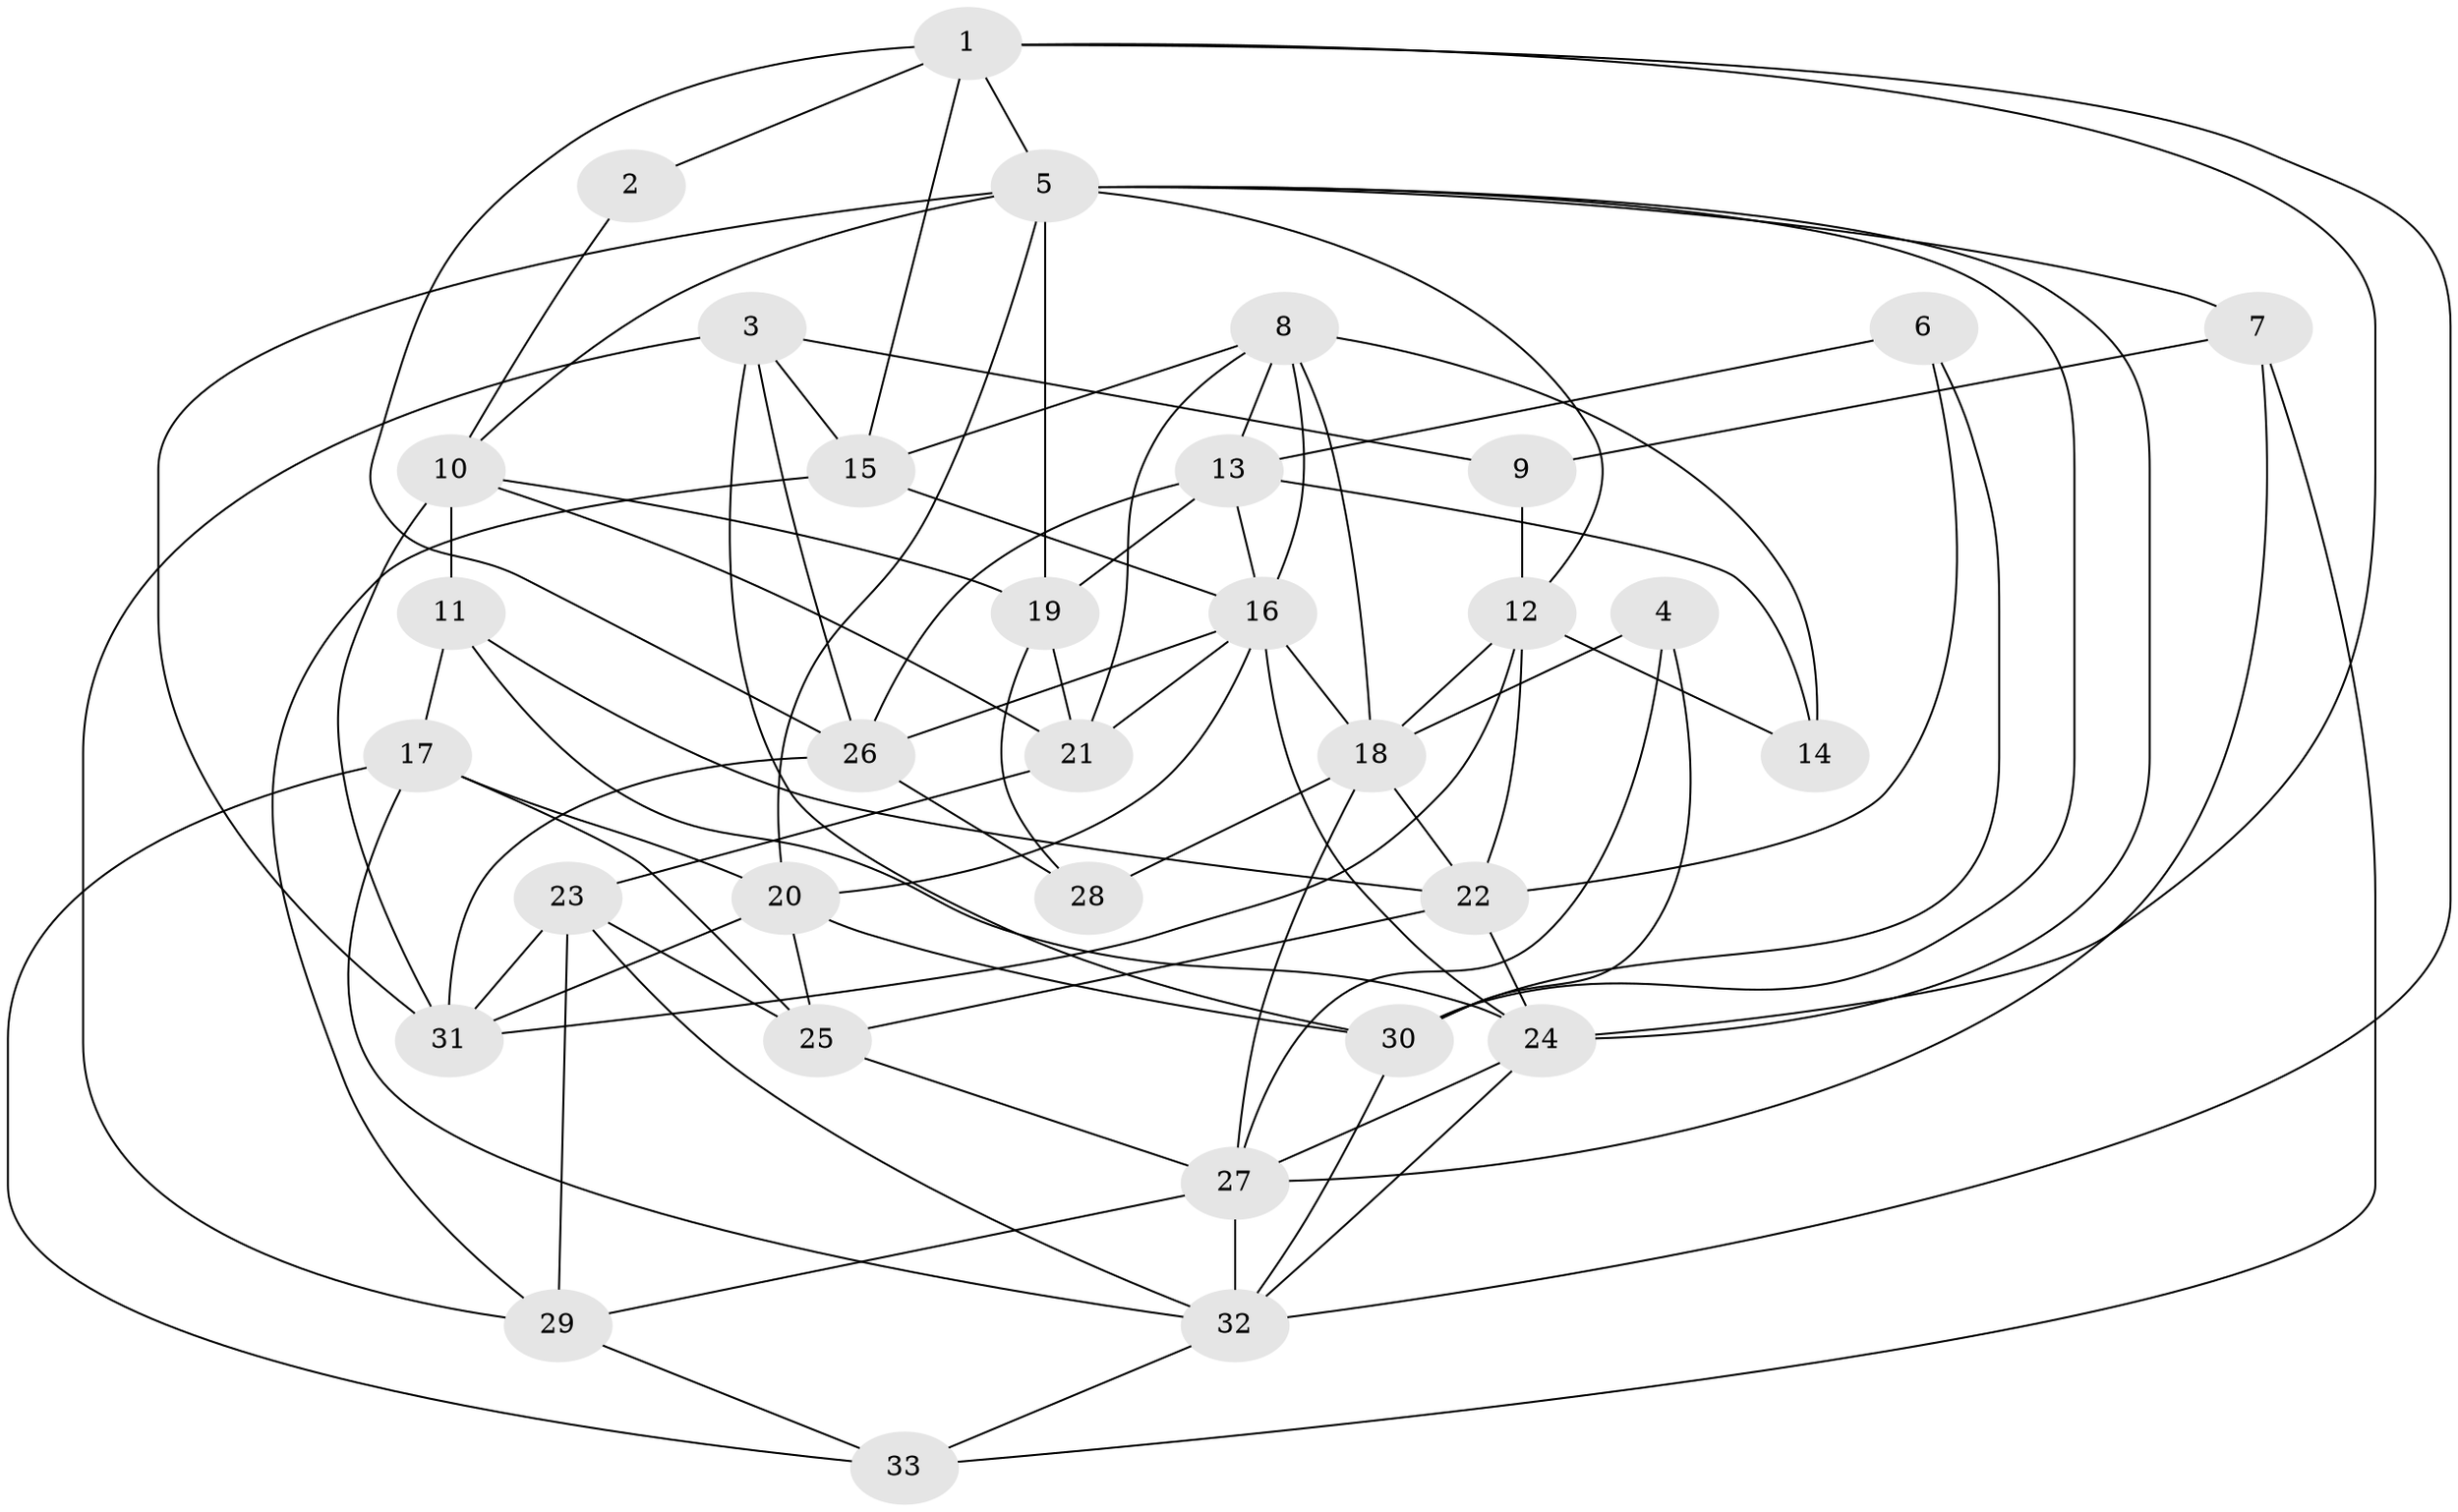 // original degree distribution, {4: 0.3114754098360656, 3: 0.2786885245901639, 5: 0.16393442622950818, 2: 0.09836065573770492, 6: 0.13114754098360656, 7: 0.01639344262295082}
// Generated by graph-tools (version 1.1) at 2025/26/03/09/25 03:26:19]
// undirected, 33 vertices, 87 edges
graph export_dot {
graph [start="1"]
  node [color=gray90,style=filled];
  1;
  2;
  3;
  4;
  5;
  6;
  7;
  8;
  9;
  10;
  11;
  12;
  13;
  14;
  15;
  16;
  17;
  18;
  19;
  20;
  21;
  22;
  23;
  24;
  25;
  26;
  27;
  28;
  29;
  30;
  31;
  32;
  33;
  1 -- 2 [weight=1.0];
  1 -- 5 [weight=1.0];
  1 -- 15 [weight=1.0];
  1 -- 24 [weight=1.0];
  1 -- 26 [weight=1.0];
  1 -- 32 [weight=1.0];
  2 -- 10 [weight=1.0];
  3 -- 9 [weight=1.0];
  3 -- 15 [weight=1.0];
  3 -- 26 [weight=1.0];
  3 -- 29 [weight=1.0];
  3 -- 30 [weight=1.0];
  4 -- 18 [weight=1.0];
  4 -- 27 [weight=1.0];
  4 -- 30 [weight=1.0];
  5 -- 7 [weight=1.0];
  5 -- 10 [weight=1.0];
  5 -- 12 [weight=1.0];
  5 -- 19 [weight=1.0];
  5 -- 20 [weight=1.0];
  5 -- 24 [weight=1.0];
  5 -- 30 [weight=1.0];
  5 -- 31 [weight=1.0];
  6 -- 13 [weight=1.0];
  6 -- 22 [weight=1.0];
  6 -- 30 [weight=1.0];
  7 -- 9 [weight=1.0];
  7 -- 27 [weight=1.0];
  7 -- 33 [weight=1.0];
  8 -- 13 [weight=1.0];
  8 -- 14 [weight=1.0];
  8 -- 15 [weight=1.0];
  8 -- 16 [weight=1.0];
  8 -- 18 [weight=1.0];
  8 -- 21 [weight=1.0];
  9 -- 12 [weight=1.0];
  10 -- 11 [weight=1.0];
  10 -- 19 [weight=1.0];
  10 -- 21 [weight=1.0];
  10 -- 31 [weight=1.0];
  11 -- 17 [weight=1.0];
  11 -- 22 [weight=2.0];
  11 -- 24 [weight=1.0];
  12 -- 14 [weight=1.0];
  12 -- 18 [weight=1.0];
  12 -- 22 [weight=1.0];
  12 -- 31 [weight=1.0];
  13 -- 14 [weight=1.0];
  13 -- 16 [weight=1.0];
  13 -- 19 [weight=1.0];
  13 -- 26 [weight=1.0];
  15 -- 16 [weight=1.0];
  15 -- 29 [weight=1.0];
  16 -- 18 [weight=1.0];
  16 -- 20 [weight=1.0];
  16 -- 21 [weight=2.0];
  16 -- 24 [weight=1.0];
  16 -- 26 [weight=1.0];
  17 -- 20 [weight=1.0];
  17 -- 25 [weight=1.0];
  17 -- 32 [weight=1.0];
  17 -- 33 [weight=1.0];
  18 -- 22 [weight=1.0];
  18 -- 27 [weight=1.0];
  18 -- 28 [weight=2.0];
  19 -- 21 [weight=1.0];
  19 -- 28 [weight=1.0];
  20 -- 25 [weight=1.0];
  20 -- 30 [weight=2.0];
  20 -- 31 [weight=1.0];
  21 -- 23 [weight=1.0];
  22 -- 24 [weight=1.0];
  22 -- 25 [weight=1.0];
  23 -- 25 [weight=1.0];
  23 -- 29 [weight=2.0];
  23 -- 31 [weight=1.0];
  23 -- 32 [weight=1.0];
  24 -- 27 [weight=1.0];
  24 -- 32 [weight=1.0];
  25 -- 27 [weight=1.0];
  26 -- 28 [weight=1.0];
  26 -- 31 [weight=1.0];
  27 -- 29 [weight=1.0];
  27 -- 32 [weight=1.0];
  29 -- 33 [weight=1.0];
  30 -- 32 [weight=1.0];
  32 -- 33 [weight=1.0];
}
